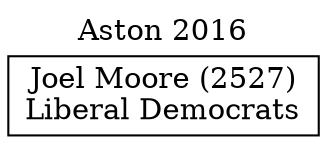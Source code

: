 // House preference flow
digraph "Joel Moore (2527)_Aston_2016" {
	graph [label="Aston 2016" labelloc=t mclimit=10]
	node [shape=box]
	"Joel Moore (2527)" [label="Joel Moore (2527)
Liberal Democrats"]
}
